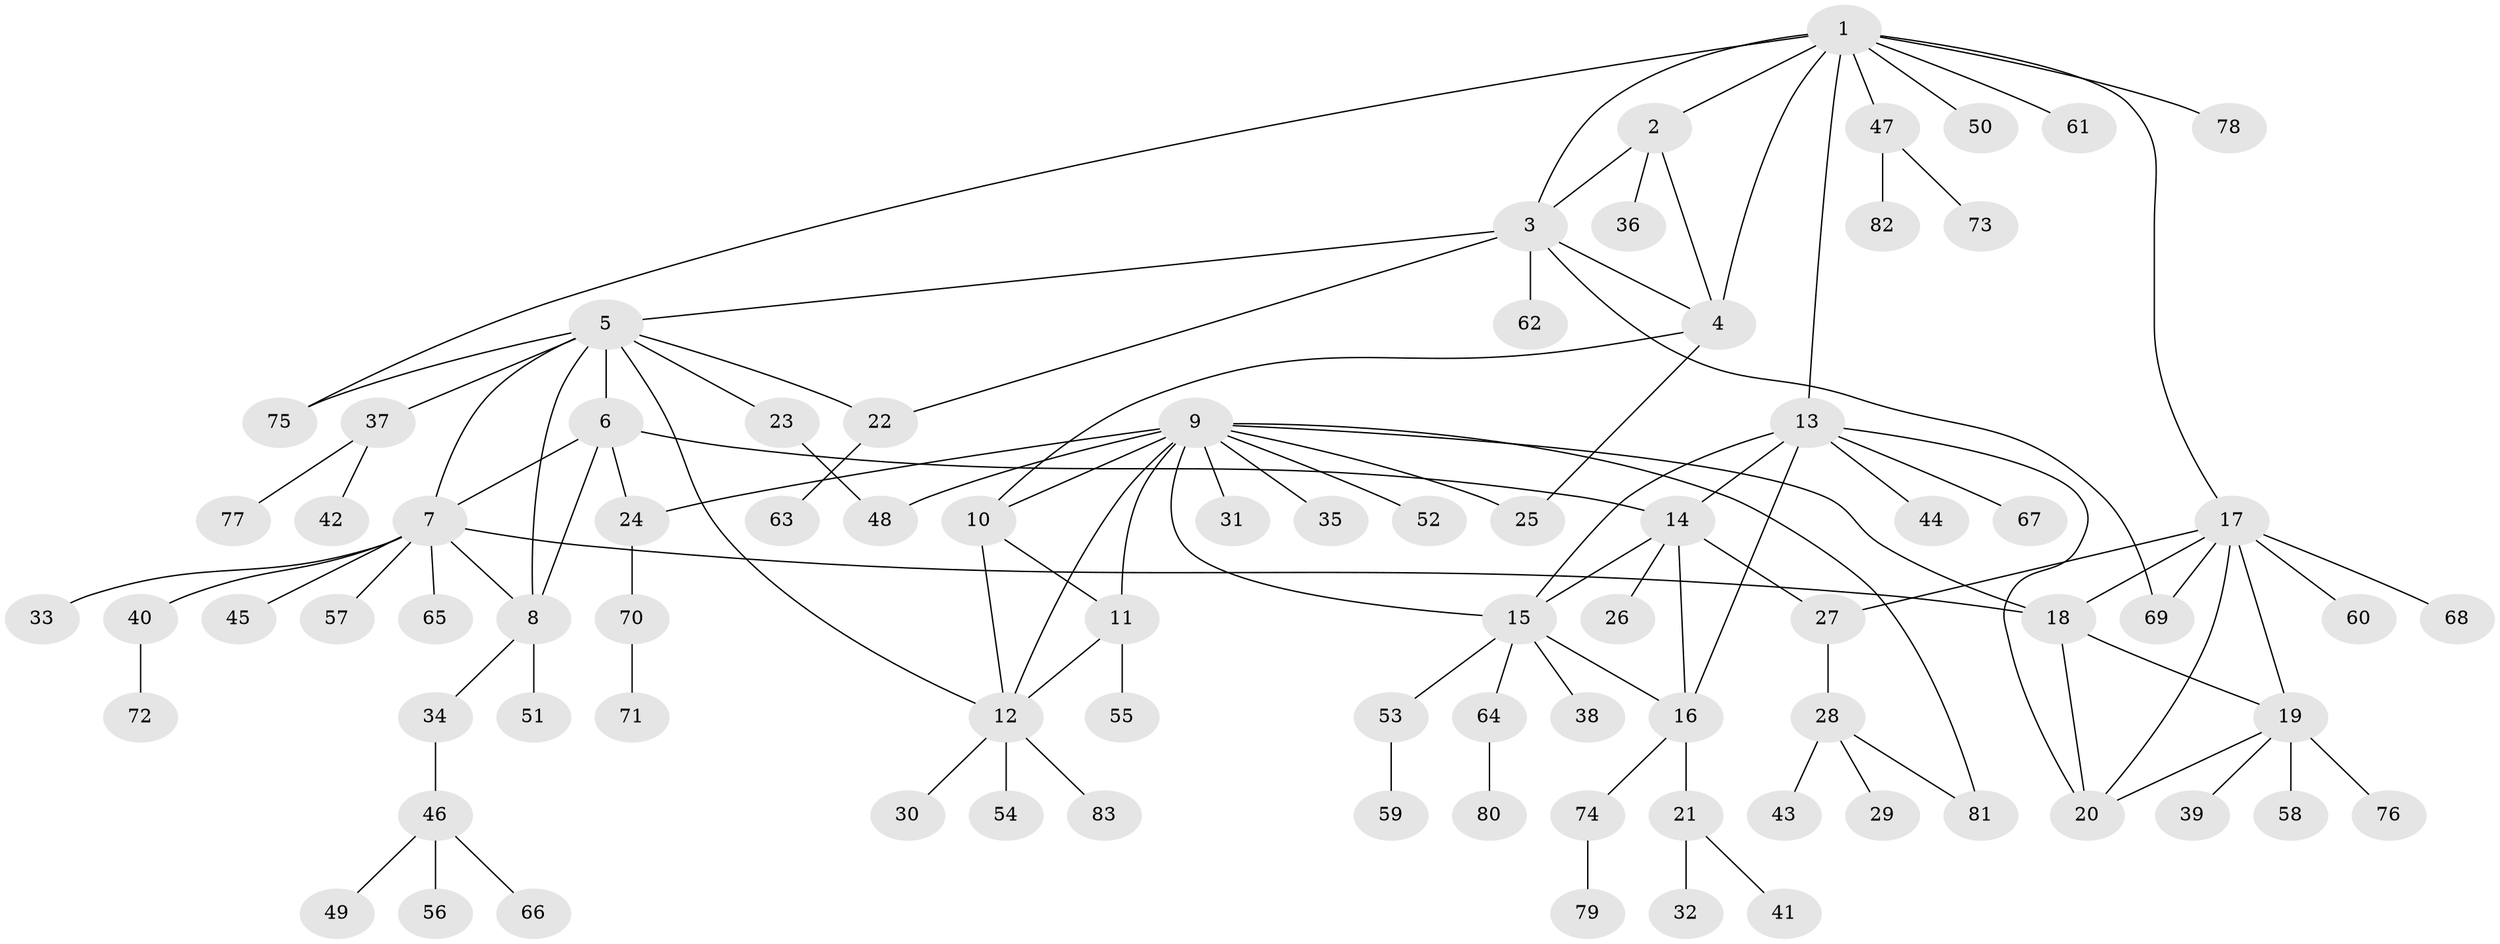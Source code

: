 // coarse degree distribution, {3: 0.12, 5: 0.08, 6: 0.08, 2: 0.16, 4: 0.04, 8: 0.04, 1: 0.42, 9: 0.04, 7: 0.02}
// Generated by graph-tools (version 1.1) at 2025/37/03/04/25 23:37:40]
// undirected, 83 vertices, 111 edges
graph export_dot {
  node [color=gray90,style=filled];
  1;
  2;
  3;
  4;
  5;
  6;
  7;
  8;
  9;
  10;
  11;
  12;
  13;
  14;
  15;
  16;
  17;
  18;
  19;
  20;
  21;
  22;
  23;
  24;
  25;
  26;
  27;
  28;
  29;
  30;
  31;
  32;
  33;
  34;
  35;
  36;
  37;
  38;
  39;
  40;
  41;
  42;
  43;
  44;
  45;
  46;
  47;
  48;
  49;
  50;
  51;
  52;
  53;
  54;
  55;
  56;
  57;
  58;
  59;
  60;
  61;
  62;
  63;
  64;
  65;
  66;
  67;
  68;
  69;
  70;
  71;
  72;
  73;
  74;
  75;
  76;
  77;
  78;
  79;
  80;
  81;
  82;
  83;
  1 -- 2;
  1 -- 3;
  1 -- 4;
  1 -- 13;
  1 -- 17;
  1 -- 47;
  1 -- 50;
  1 -- 61;
  1 -- 75;
  1 -- 78;
  2 -- 3;
  2 -- 4;
  2 -- 36;
  3 -- 4;
  3 -- 5;
  3 -- 22;
  3 -- 62;
  3 -- 69;
  4 -- 10;
  4 -- 25;
  5 -- 6;
  5 -- 7;
  5 -- 8;
  5 -- 12;
  5 -- 22;
  5 -- 23;
  5 -- 37;
  5 -- 75;
  6 -- 7;
  6 -- 8;
  6 -- 14;
  6 -- 24;
  7 -- 8;
  7 -- 18;
  7 -- 33;
  7 -- 40;
  7 -- 45;
  7 -- 57;
  7 -- 65;
  8 -- 34;
  8 -- 51;
  9 -- 10;
  9 -- 11;
  9 -- 12;
  9 -- 15;
  9 -- 18;
  9 -- 24;
  9 -- 25;
  9 -- 31;
  9 -- 35;
  9 -- 48;
  9 -- 52;
  9 -- 81;
  10 -- 11;
  10 -- 12;
  11 -- 12;
  11 -- 55;
  12 -- 30;
  12 -- 54;
  12 -- 83;
  13 -- 14;
  13 -- 15;
  13 -- 16;
  13 -- 20;
  13 -- 44;
  13 -- 67;
  14 -- 15;
  14 -- 16;
  14 -- 26;
  14 -- 27;
  15 -- 16;
  15 -- 38;
  15 -- 53;
  15 -- 64;
  16 -- 21;
  16 -- 74;
  17 -- 18;
  17 -- 19;
  17 -- 20;
  17 -- 27;
  17 -- 60;
  17 -- 68;
  17 -- 69;
  18 -- 19;
  18 -- 20;
  19 -- 20;
  19 -- 39;
  19 -- 58;
  19 -- 76;
  21 -- 32;
  21 -- 41;
  22 -- 63;
  23 -- 48;
  24 -- 70;
  27 -- 28;
  28 -- 29;
  28 -- 43;
  28 -- 81;
  34 -- 46;
  37 -- 42;
  37 -- 77;
  40 -- 72;
  46 -- 49;
  46 -- 56;
  46 -- 66;
  47 -- 73;
  47 -- 82;
  53 -- 59;
  64 -- 80;
  70 -- 71;
  74 -- 79;
}
